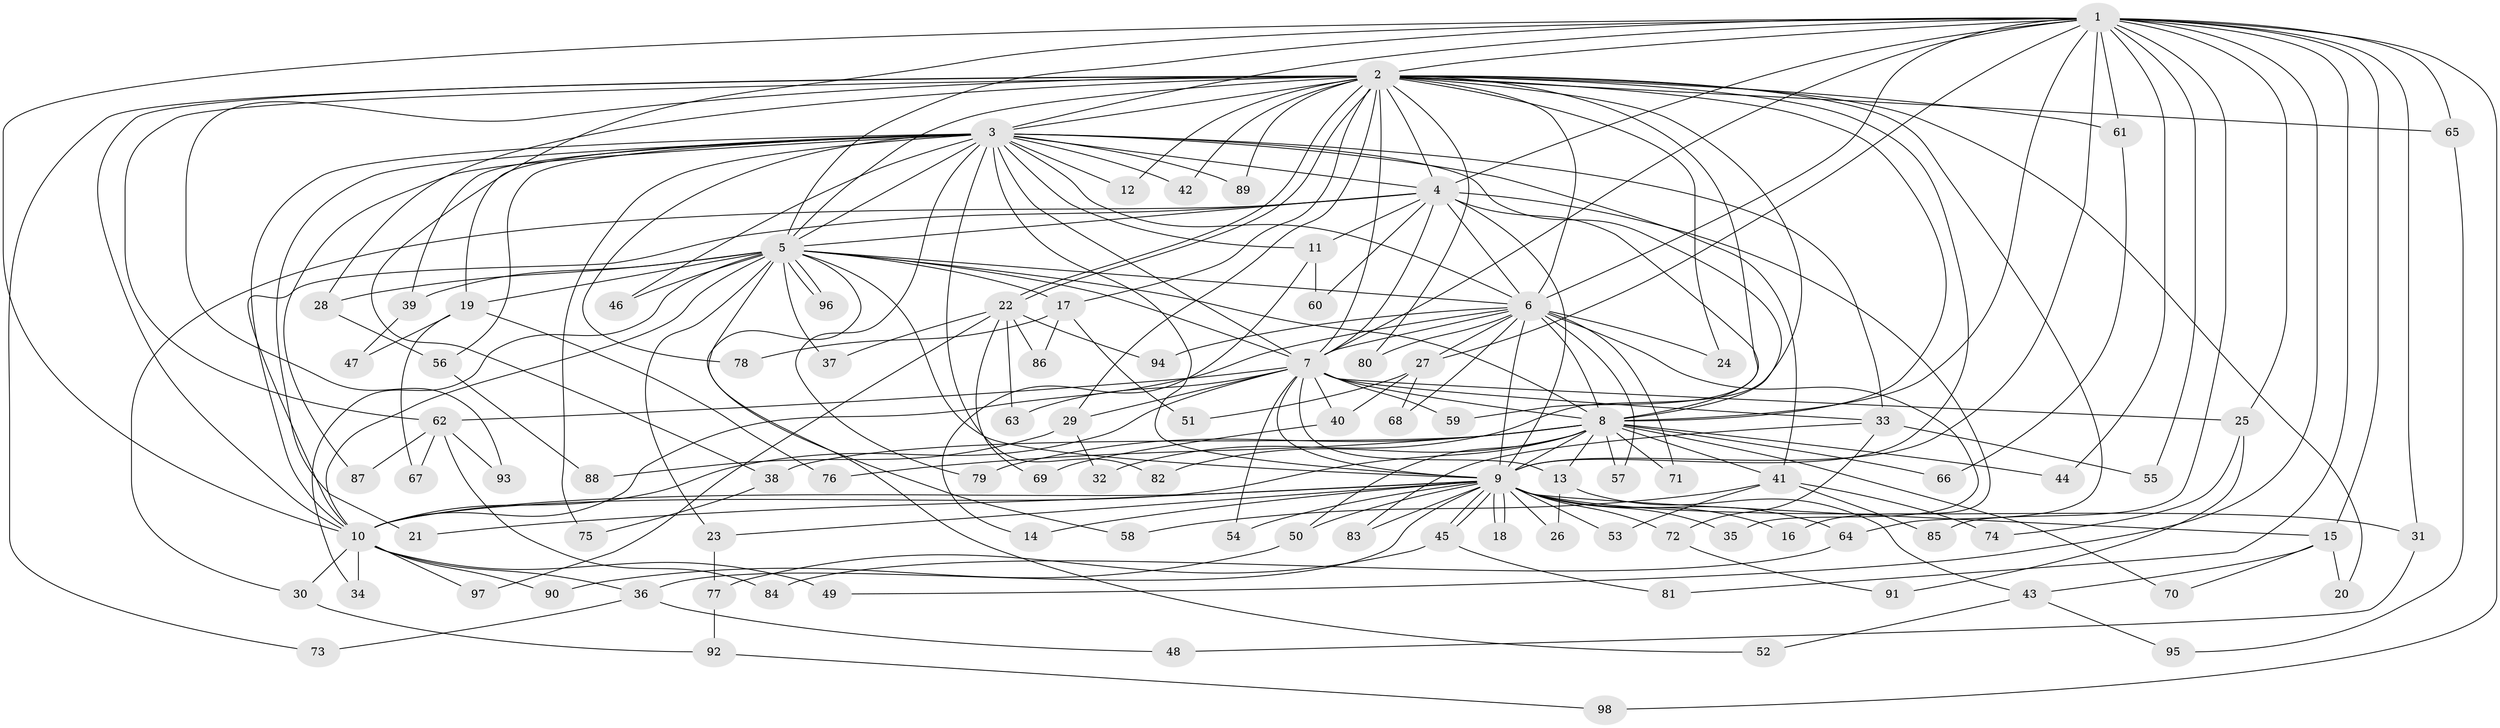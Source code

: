 // Generated by graph-tools (version 1.1) at 2025/49/03/09/25 03:49:28]
// undirected, 98 vertices, 221 edges
graph export_dot {
graph [start="1"]
  node [color=gray90,style=filled];
  1;
  2;
  3;
  4;
  5;
  6;
  7;
  8;
  9;
  10;
  11;
  12;
  13;
  14;
  15;
  16;
  17;
  18;
  19;
  20;
  21;
  22;
  23;
  24;
  25;
  26;
  27;
  28;
  29;
  30;
  31;
  32;
  33;
  34;
  35;
  36;
  37;
  38;
  39;
  40;
  41;
  42;
  43;
  44;
  45;
  46;
  47;
  48;
  49;
  50;
  51;
  52;
  53;
  54;
  55;
  56;
  57;
  58;
  59;
  60;
  61;
  62;
  63;
  64;
  65;
  66;
  67;
  68;
  69;
  70;
  71;
  72;
  73;
  74;
  75;
  76;
  77;
  78;
  79;
  80;
  81;
  82;
  83;
  84;
  85;
  86;
  87;
  88;
  89;
  90;
  91;
  92;
  93;
  94;
  95;
  96;
  97;
  98;
  1 -- 2;
  1 -- 3;
  1 -- 4;
  1 -- 5;
  1 -- 6;
  1 -- 7;
  1 -- 8;
  1 -- 9;
  1 -- 10;
  1 -- 15;
  1 -- 25;
  1 -- 27;
  1 -- 31;
  1 -- 38;
  1 -- 44;
  1 -- 49;
  1 -- 55;
  1 -- 61;
  1 -- 65;
  1 -- 81;
  1 -- 85;
  1 -- 98;
  2 -- 3;
  2 -- 4;
  2 -- 5;
  2 -- 6;
  2 -- 7;
  2 -- 8;
  2 -- 9;
  2 -- 10;
  2 -- 12;
  2 -- 17;
  2 -- 20;
  2 -- 22;
  2 -- 22;
  2 -- 24;
  2 -- 28;
  2 -- 29;
  2 -- 32;
  2 -- 42;
  2 -- 59;
  2 -- 61;
  2 -- 62;
  2 -- 64;
  2 -- 65;
  2 -- 73;
  2 -- 80;
  2 -- 89;
  2 -- 93;
  3 -- 4;
  3 -- 5;
  3 -- 6;
  3 -- 7;
  3 -- 8;
  3 -- 9;
  3 -- 10;
  3 -- 11;
  3 -- 12;
  3 -- 19;
  3 -- 21;
  3 -- 33;
  3 -- 39;
  3 -- 41;
  3 -- 42;
  3 -- 46;
  3 -- 56;
  3 -- 75;
  3 -- 78;
  3 -- 79;
  3 -- 82;
  3 -- 87;
  3 -- 89;
  4 -- 5;
  4 -- 6;
  4 -- 7;
  4 -- 8;
  4 -- 9;
  4 -- 10;
  4 -- 11;
  4 -- 16;
  4 -- 30;
  4 -- 60;
  5 -- 6;
  5 -- 7;
  5 -- 8;
  5 -- 9;
  5 -- 10;
  5 -- 17;
  5 -- 19;
  5 -- 23;
  5 -- 28;
  5 -- 34;
  5 -- 37;
  5 -- 39;
  5 -- 46;
  5 -- 52;
  5 -- 58;
  5 -- 96;
  5 -- 96;
  6 -- 7;
  6 -- 8;
  6 -- 9;
  6 -- 10;
  6 -- 24;
  6 -- 27;
  6 -- 35;
  6 -- 57;
  6 -- 68;
  6 -- 71;
  6 -- 80;
  6 -- 94;
  7 -- 8;
  7 -- 9;
  7 -- 10;
  7 -- 13;
  7 -- 25;
  7 -- 29;
  7 -- 33;
  7 -- 40;
  7 -- 54;
  7 -- 59;
  7 -- 62;
  7 -- 63;
  8 -- 9;
  8 -- 10;
  8 -- 13;
  8 -- 38;
  8 -- 41;
  8 -- 44;
  8 -- 50;
  8 -- 57;
  8 -- 66;
  8 -- 70;
  8 -- 71;
  8 -- 76;
  8 -- 79;
  8 -- 82;
  9 -- 10;
  9 -- 14;
  9 -- 15;
  9 -- 16;
  9 -- 18;
  9 -- 18;
  9 -- 21;
  9 -- 23;
  9 -- 26;
  9 -- 31;
  9 -- 35;
  9 -- 36;
  9 -- 45;
  9 -- 45;
  9 -- 50;
  9 -- 53;
  9 -- 54;
  9 -- 64;
  9 -- 72;
  9 -- 83;
  10 -- 30;
  10 -- 34;
  10 -- 36;
  10 -- 49;
  10 -- 90;
  10 -- 97;
  11 -- 14;
  11 -- 60;
  13 -- 26;
  13 -- 43;
  15 -- 20;
  15 -- 43;
  15 -- 70;
  17 -- 51;
  17 -- 78;
  17 -- 86;
  19 -- 47;
  19 -- 67;
  19 -- 76;
  22 -- 37;
  22 -- 63;
  22 -- 69;
  22 -- 86;
  22 -- 94;
  22 -- 97;
  23 -- 77;
  25 -- 74;
  25 -- 91;
  27 -- 40;
  27 -- 51;
  27 -- 68;
  28 -- 56;
  29 -- 32;
  29 -- 88;
  30 -- 92;
  31 -- 48;
  33 -- 55;
  33 -- 72;
  33 -- 83;
  36 -- 48;
  36 -- 73;
  38 -- 75;
  39 -- 47;
  40 -- 69;
  41 -- 53;
  41 -- 58;
  41 -- 74;
  41 -- 85;
  43 -- 52;
  43 -- 95;
  45 -- 77;
  45 -- 81;
  50 -- 90;
  56 -- 88;
  61 -- 66;
  62 -- 67;
  62 -- 84;
  62 -- 87;
  62 -- 93;
  64 -- 84;
  65 -- 95;
  72 -- 91;
  77 -- 92;
  92 -- 98;
}
